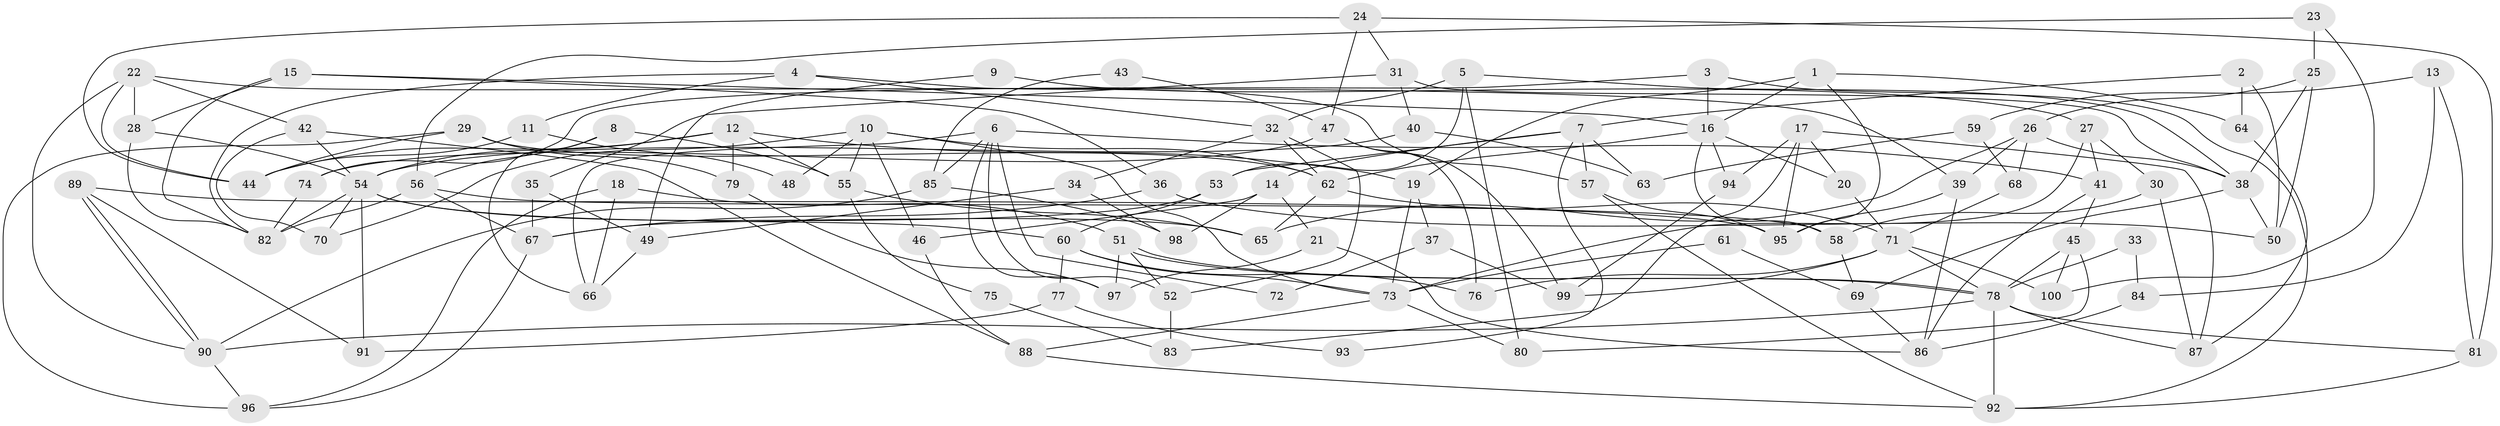 // Generated by graph-tools (version 1.1) at 2025/50/03/09/25 03:50:06]
// undirected, 100 vertices, 200 edges
graph export_dot {
graph [start="1"]
  node [color=gray90,style=filled];
  1;
  2;
  3;
  4;
  5;
  6;
  7;
  8;
  9;
  10;
  11;
  12;
  13;
  14;
  15;
  16;
  17;
  18;
  19;
  20;
  21;
  22;
  23;
  24;
  25;
  26;
  27;
  28;
  29;
  30;
  31;
  32;
  33;
  34;
  35;
  36;
  37;
  38;
  39;
  40;
  41;
  42;
  43;
  44;
  45;
  46;
  47;
  48;
  49;
  50;
  51;
  52;
  53;
  54;
  55;
  56;
  57;
  58;
  59;
  60;
  61;
  62;
  63;
  64;
  65;
  66;
  67;
  68;
  69;
  70;
  71;
  72;
  73;
  74;
  75;
  76;
  77;
  78;
  79;
  80;
  81;
  82;
  83;
  84;
  85;
  86;
  87;
  88;
  89;
  90;
  91;
  92;
  93;
  94;
  95;
  96;
  97;
  98;
  99;
  100;
  1 -- 95;
  1 -- 19;
  1 -- 16;
  1 -- 64;
  2 -- 7;
  2 -- 50;
  2 -- 64;
  3 -- 16;
  3 -- 74;
  3 -- 92;
  4 -- 82;
  4 -- 32;
  4 -- 11;
  4 -- 57;
  5 -- 32;
  5 -- 38;
  5 -- 53;
  5 -- 80;
  6 -- 52;
  6 -- 41;
  6 -- 66;
  6 -- 72;
  6 -- 85;
  6 -- 97;
  7 -- 57;
  7 -- 53;
  7 -- 14;
  7 -- 63;
  7 -- 93;
  8 -- 56;
  8 -- 55;
  8 -- 66;
  9 -- 49;
  9 -- 27;
  10 -- 73;
  10 -- 70;
  10 -- 46;
  10 -- 48;
  10 -- 55;
  10 -- 62;
  11 -- 44;
  11 -- 48;
  12 -- 54;
  12 -- 44;
  12 -- 19;
  12 -- 55;
  12 -- 79;
  13 -- 59;
  13 -- 81;
  13 -- 84;
  14 -- 46;
  14 -- 21;
  14 -- 98;
  15 -- 28;
  15 -- 16;
  15 -- 36;
  15 -- 82;
  16 -- 62;
  16 -- 20;
  16 -- 58;
  16 -- 94;
  17 -- 87;
  17 -- 20;
  17 -- 83;
  17 -- 94;
  17 -- 95;
  18 -- 51;
  18 -- 66;
  18 -- 96;
  19 -- 73;
  19 -- 37;
  20 -- 71;
  21 -- 86;
  21 -- 97;
  22 -- 90;
  22 -- 39;
  22 -- 28;
  22 -- 42;
  22 -- 44;
  23 -- 25;
  23 -- 56;
  23 -- 100;
  24 -- 44;
  24 -- 81;
  24 -- 31;
  24 -- 47;
  25 -- 50;
  25 -- 26;
  25 -- 38;
  26 -- 38;
  26 -- 65;
  26 -- 39;
  26 -- 68;
  27 -- 73;
  27 -- 30;
  27 -- 41;
  28 -- 82;
  28 -- 54;
  29 -- 62;
  29 -- 79;
  29 -- 44;
  29 -- 96;
  30 -- 58;
  30 -- 87;
  31 -- 38;
  31 -- 35;
  31 -- 40;
  32 -- 34;
  32 -- 62;
  32 -- 52;
  33 -- 84;
  33 -- 78;
  34 -- 49;
  34 -- 98;
  35 -- 67;
  35 -- 49;
  36 -- 67;
  36 -- 50;
  37 -- 99;
  37 -- 72;
  38 -- 69;
  38 -- 50;
  39 -- 95;
  39 -- 86;
  40 -- 54;
  40 -- 63;
  41 -- 45;
  41 -- 86;
  42 -- 54;
  42 -- 70;
  42 -- 88;
  43 -- 85;
  43 -- 47;
  45 -- 78;
  45 -- 100;
  45 -- 80;
  46 -- 88;
  47 -- 99;
  47 -- 74;
  47 -- 76;
  49 -- 66;
  51 -- 97;
  51 -- 78;
  51 -- 78;
  51 -- 52;
  52 -- 83;
  53 -- 60;
  53 -- 67;
  54 -- 65;
  54 -- 60;
  54 -- 70;
  54 -- 82;
  54 -- 91;
  55 -- 65;
  55 -- 75;
  56 -- 82;
  56 -- 67;
  56 -- 58;
  57 -- 92;
  57 -- 95;
  58 -- 69;
  59 -- 68;
  59 -- 63;
  60 -- 73;
  60 -- 76;
  60 -- 77;
  61 -- 73;
  61 -- 69;
  62 -- 71;
  62 -- 65;
  64 -- 87;
  67 -- 96;
  68 -- 71;
  69 -- 86;
  71 -- 76;
  71 -- 78;
  71 -- 99;
  71 -- 100;
  73 -- 88;
  73 -- 80;
  74 -- 82;
  75 -- 83;
  77 -- 91;
  77 -- 93;
  78 -- 90;
  78 -- 81;
  78 -- 87;
  78 -- 92;
  79 -- 97;
  81 -- 92;
  84 -- 86;
  85 -- 90;
  85 -- 98;
  88 -- 92;
  89 -- 90;
  89 -- 90;
  89 -- 95;
  89 -- 91;
  90 -- 96;
  94 -- 99;
}
